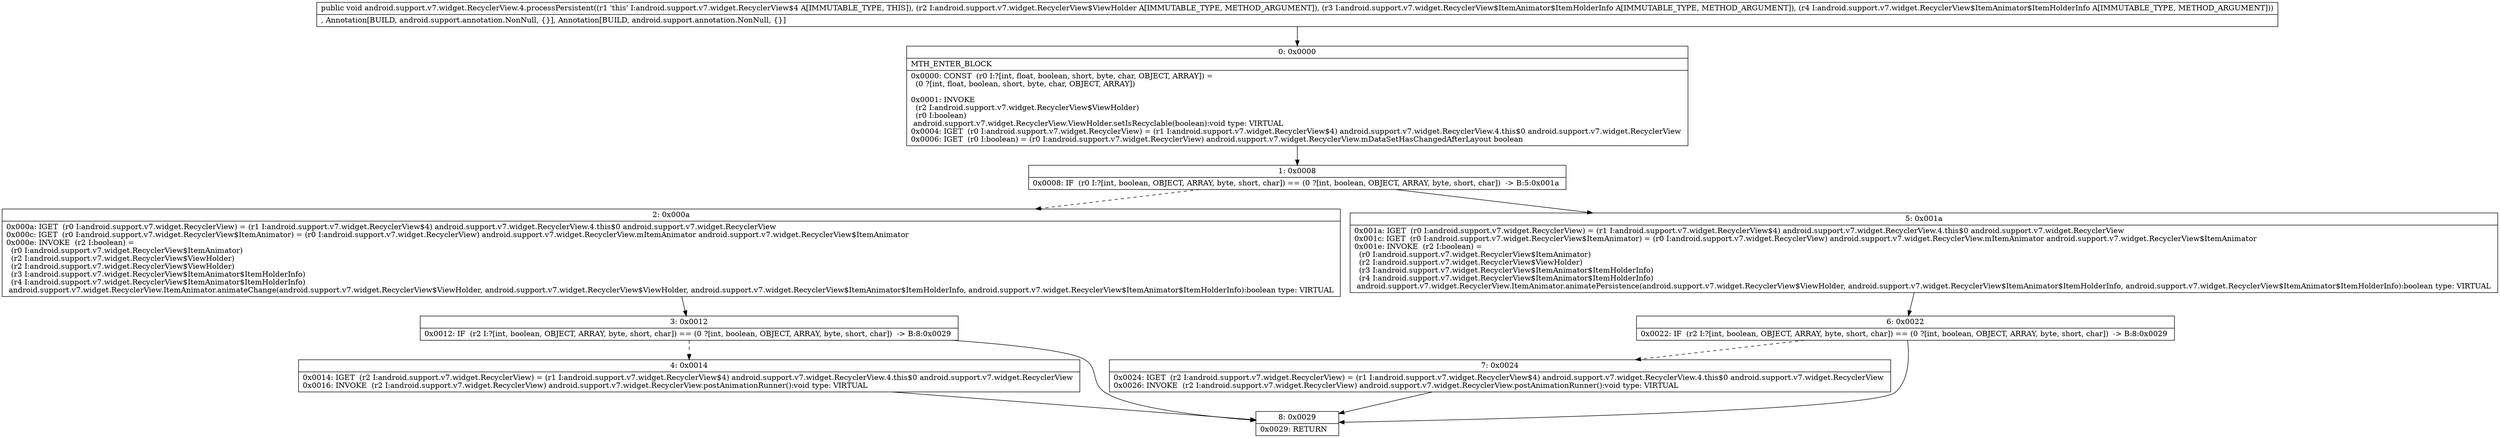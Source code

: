 digraph "CFG forandroid.support.v7.widget.RecyclerView.4.processPersistent(Landroid\/support\/v7\/widget\/RecyclerView$ViewHolder;Landroid\/support\/v7\/widget\/RecyclerView$ItemAnimator$ItemHolderInfo;Landroid\/support\/v7\/widget\/RecyclerView$ItemAnimator$ItemHolderInfo;)V" {
Node_0 [shape=record,label="{0\:\ 0x0000|MTH_ENTER_BLOCK\l|0x0000: CONST  (r0 I:?[int, float, boolean, short, byte, char, OBJECT, ARRAY]) = \l  (0 ?[int, float, boolean, short, byte, char, OBJECT, ARRAY])\l \l0x0001: INVOKE  \l  (r2 I:android.support.v7.widget.RecyclerView$ViewHolder)\l  (r0 I:boolean)\l android.support.v7.widget.RecyclerView.ViewHolder.setIsRecyclable(boolean):void type: VIRTUAL \l0x0004: IGET  (r0 I:android.support.v7.widget.RecyclerView) = (r1 I:android.support.v7.widget.RecyclerView$4) android.support.v7.widget.RecyclerView.4.this$0 android.support.v7.widget.RecyclerView \l0x0006: IGET  (r0 I:boolean) = (r0 I:android.support.v7.widget.RecyclerView) android.support.v7.widget.RecyclerView.mDataSetHasChangedAfterLayout boolean \l}"];
Node_1 [shape=record,label="{1\:\ 0x0008|0x0008: IF  (r0 I:?[int, boolean, OBJECT, ARRAY, byte, short, char]) == (0 ?[int, boolean, OBJECT, ARRAY, byte, short, char])  \-\> B:5:0x001a \l}"];
Node_2 [shape=record,label="{2\:\ 0x000a|0x000a: IGET  (r0 I:android.support.v7.widget.RecyclerView) = (r1 I:android.support.v7.widget.RecyclerView$4) android.support.v7.widget.RecyclerView.4.this$0 android.support.v7.widget.RecyclerView \l0x000c: IGET  (r0 I:android.support.v7.widget.RecyclerView$ItemAnimator) = (r0 I:android.support.v7.widget.RecyclerView) android.support.v7.widget.RecyclerView.mItemAnimator android.support.v7.widget.RecyclerView$ItemAnimator \l0x000e: INVOKE  (r2 I:boolean) = \l  (r0 I:android.support.v7.widget.RecyclerView$ItemAnimator)\l  (r2 I:android.support.v7.widget.RecyclerView$ViewHolder)\l  (r2 I:android.support.v7.widget.RecyclerView$ViewHolder)\l  (r3 I:android.support.v7.widget.RecyclerView$ItemAnimator$ItemHolderInfo)\l  (r4 I:android.support.v7.widget.RecyclerView$ItemAnimator$ItemHolderInfo)\l android.support.v7.widget.RecyclerView.ItemAnimator.animateChange(android.support.v7.widget.RecyclerView$ViewHolder, android.support.v7.widget.RecyclerView$ViewHolder, android.support.v7.widget.RecyclerView$ItemAnimator$ItemHolderInfo, android.support.v7.widget.RecyclerView$ItemAnimator$ItemHolderInfo):boolean type: VIRTUAL \l}"];
Node_3 [shape=record,label="{3\:\ 0x0012|0x0012: IF  (r2 I:?[int, boolean, OBJECT, ARRAY, byte, short, char]) == (0 ?[int, boolean, OBJECT, ARRAY, byte, short, char])  \-\> B:8:0x0029 \l}"];
Node_4 [shape=record,label="{4\:\ 0x0014|0x0014: IGET  (r2 I:android.support.v7.widget.RecyclerView) = (r1 I:android.support.v7.widget.RecyclerView$4) android.support.v7.widget.RecyclerView.4.this$0 android.support.v7.widget.RecyclerView \l0x0016: INVOKE  (r2 I:android.support.v7.widget.RecyclerView) android.support.v7.widget.RecyclerView.postAnimationRunner():void type: VIRTUAL \l}"];
Node_5 [shape=record,label="{5\:\ 0x001a|0x001a: IGET  (r0 I:android.support.v7.widget.RecyclerView) = (r1 I:android.support.v7.widget.RecyclerView$4) android.support.v7.widget.RecyclerView.4.this$0 android.support.v7.widget.RecyclerView \l0x001c: IGET  (r0 I:android.support.v7.widget.RecyclerView$ItemAnimator) = (r0 I:android.support.v7.widget.RecyclerView) android.support.v7.widget.RecyclerView.mItemAnimator android.support.v7.widget.RecyclerView$ItemAnimator \l0x001e: INVOKE  (r2 I:boolean) = \l  (r0 I:android.support.v7.widget.RecyclerView$ItemAnimator)\l  (r2 I:android.support.v7.widget.RecyclerView$ViewHolder)\l  (r3 I:android.support.v7.widget.RecyclerView$ItemAnimator$ItemHolderInfo)\l  (r4 I:android.support.v7.widget.RecyclerView$ItemAnimator$ItemHolderInfo)\l android.support.v7.widget.RecyclerView.ItemAnimator.animatePersistence(android.support.v7.widget.RecyclerView$ViewHolder, android.support.v7.widget.RecyclerView$ItemAnimator$ItemHolderInfo, android.support.v7.widget.RecyclerView$ItemAnimator$ItemHolderInfo):boolean type: VIRTUAL \l}"];
Node_6 [shape=record,label="{6\:\ 0x0022|0x0022: IF  (r2 I:?[int, boolean, OBJECT, ARRAY, byte, short, char]) == (0 ?[int, boolean, OBJECT, ARRAY, byte, short, char])  \-\> B:8:0x0029 \l}"];
Node_7 [shape=record,label="{7\:\ 0x0024|0x0024: IGET  (r2 I:android.support.v7.widget.RecyclerView) = (r1 I:android.support.v7.widget.RecyclerView$4) android.support.v7.widget.RecyclerView.4.this$0 android.support.v7.widget.RecyclerView \l0x0026: INVOKE  (r2 I:android.support.v7.widget.RecyclerView) android.support.v7.widget.RecyclerView.postAnimationRunner():void type: VIRTUAL \l}"];
Node_8 [shape=record,label="{8\:\ 0x0029|0x0029: RETURN   \l}"];
MethodNode[shape=record,label="{public void android.support.v7.widget.RecyclerView.4.processPersistent((r1 'this' I:android.support.v7.widget.RecyclerView$4 A[IMMUTABLE_TYPE, THIS]), (r2 I:android.support.v7.widget.RecyclerView$ViewHolder A[IMMUTABLE_TYPE, METHOD_ARGUMENT]), (r3 I:android.support.v7.widget.RecyclerView$ItemAnimator$ItemHolderInfo A[IMMUTABLE_TYPE, METHOD_ARGUMENT]), (r4 I:android.support.v7.widget.RecyclerView$ItemAnimator$ItemHolderInfo A[IMMUTABLE_TYPE, METHOD_ARGUMENT]))  | , Annotation[BUILD, android.support.annotation.NonNull, \{\}], Annotation[BUILD, android.support.annotation.NonNull, \{\}]\l}"];
MethodNode -> Node_0;
Node_0 -> Node_1;
Node_1 -> Node_2[style=dashed];
Node_1 -> Node_5;
Node_2 -> Node_3;
Node_3 -> Node_4[style=dashed];
Node_3 -> Node_8;
Node_4 -> Node_8;
Node_5 -> Node_6;
Node_6 -> Node_7[style=dashed];
Node_6 -> Node_8;
Node_7 -> Node_8;
}

